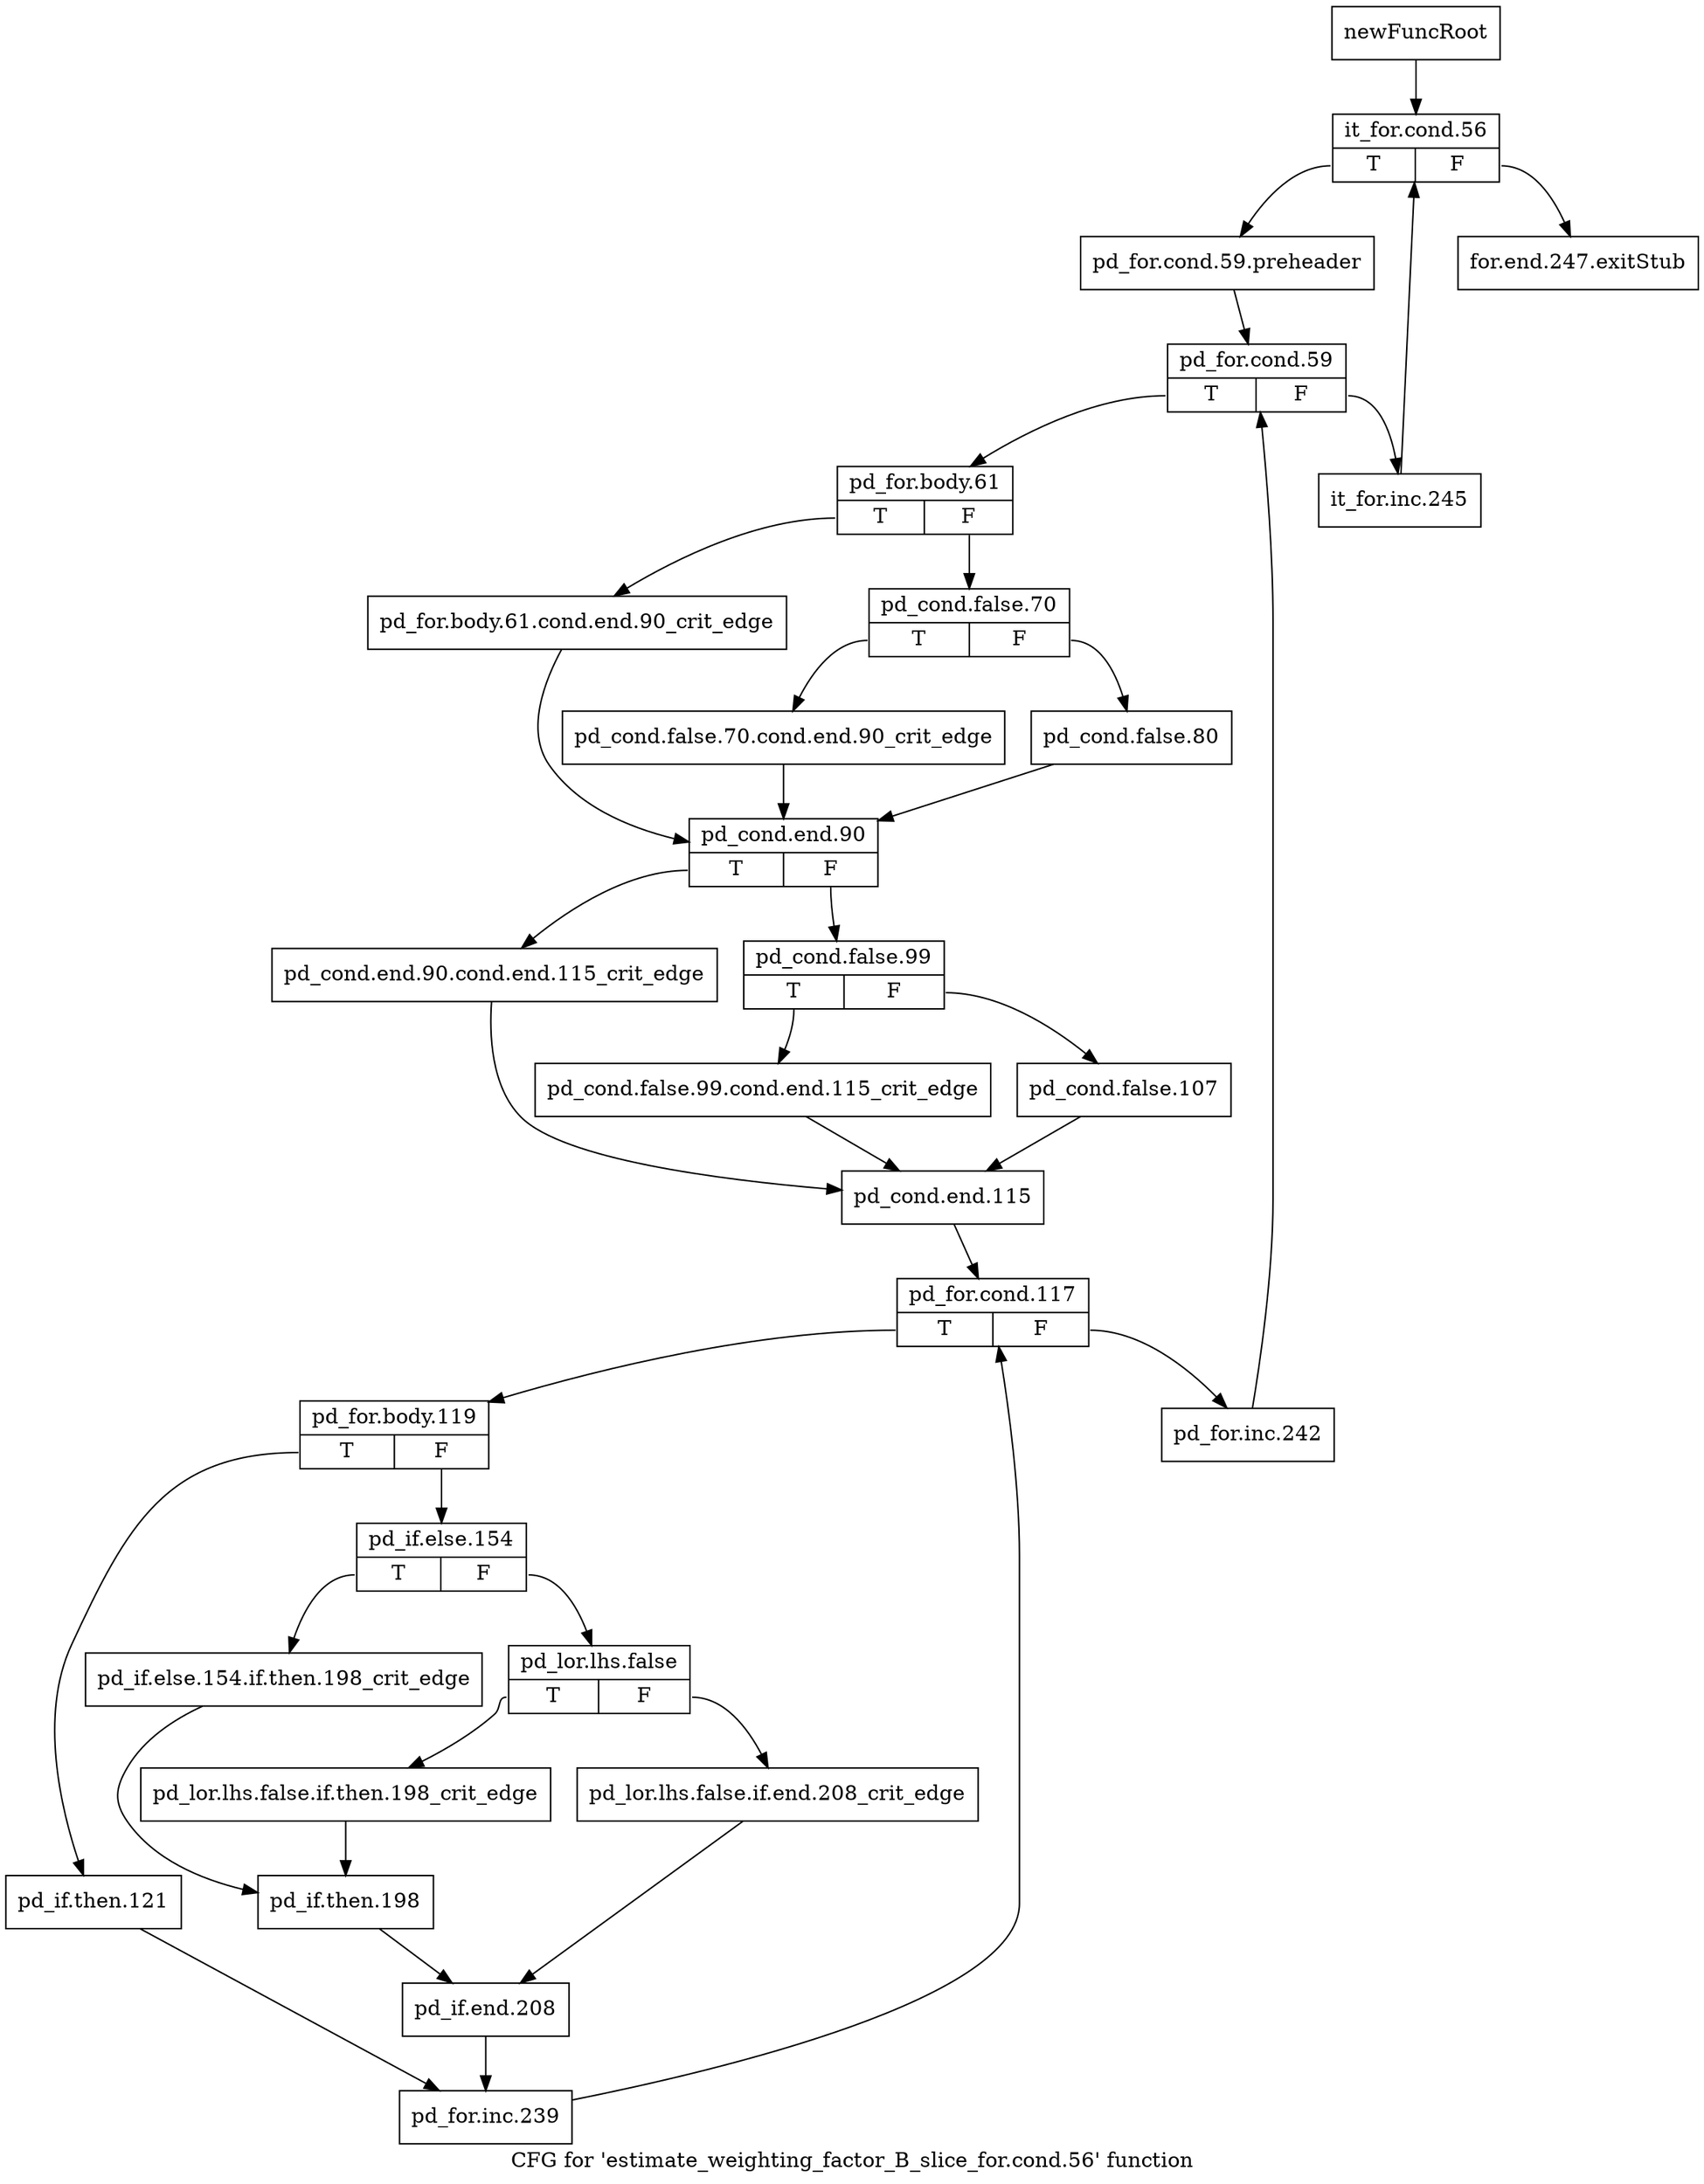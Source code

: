 digraph "CFG for 'estimate_weighting_factor_B_slice_for.cond.56' function" {
	label="CFG for 'estimate_weighting_factor_B_slice_for.cond.56' function";

	Node0x2feb7c0 [shape=record,label="{newFuncRoot}"];
	Node0x2feb7c0 -> Node0x2feb860;
	Node0x2feb810 [shape=record,label="{for.end.247.exitStub}"];
	Node0x2feb860 [shape=record,label="{it_for.cond.56|{<s0>T|<s1>F}}"];
	Node0x2feb860:s0 -> Node0x2feb8b0;
	Node0x2feb860:s1 -> Node0x2feb810;
	Node0x2feb8b0 [shape=record,label="{pd_for.cond.59.preheader}"];
	Node0x2feb8b0 -> Node0x2feb900;
	Node0x2feb900 [shape=record,label="{pd_for.cond.59|{<s0>T|<s1>F}}"];
	Node0x2feb900:s0 -> Node0x2feb9a0;
	Node0x2feb900:s1 -> Node0x2feb950;
	Node0x2feb950 [shape=record,label="{it_for.inc.245}"];
	Node0x2feb950 -> Node0x2feb860;
	Node0x2feb9a0 [shape=record,label="{pd_for.body.61|{<s0>T|<s1>F}}"];
	Node0x2feb9a0:s0 -> Node0x2febae0;
	Node0x2feb9a0:s1 -> Node0x2feb9f0;
	Node0x2feb9f0 [shape=record,label="{pd_cond.false.70|{<s0>T|<s1>F}}"];
	Node0x2feb9f0:s0 -> Node0x2feba90;
	Node0x2feb9f0:s1 -> Node0x2feba40;
	Node0x2feba40 [shape=record,label="{pd_cond.false.80}"];
	Node0x2feba40 -> Node0x2febb30;
	Node0x2feba90 [shape=record,label="{pd_cond.false.70.cond.end.90_crit_edge}"];
	Node0x2feba90 -> Node0x2febb30;
	Node0x2febae0 [shape=record,label="{pd_for.body.61.cond.end.90_crit_edge}"];
	Node0x2febae0 -> Node0x2febb30;
	Node0x2febb30 [shape=record,label="{pd_cond.end.90|{<s0>T|<s1>F}}"];
	Node0x2febb30:s0 -> Node0x2febc70;
	Node0x2febb30:s1 -> Node0x2febb80;
	Node0x2febb80 [shape=record,label="{pd_cond.false.99|{<s0>T|<s1>F}}"];
	Node0x2febb80:s0 -> Node0x2febc20;
	Node0x2febb80:s1 -> Node0x2febbd0;
	Node0x2febbd0 [shape=record,label="{pd_cond.false.107}"];
	Node0x2febbd0 -> Node0x2febcc0;
	Node0x2febc20 [shape=record,label="{pd_cond.false.99.cond.end.115_crit_edge}"];
	Node0x2febc20 -> Node0x2febcc0;
	Node0x2febc70 [shape=record,label="{pd_cond.end.90.cond.end.115_crit_edge}"];
	Node0x2febc70 -> Node0x2febcc0;
	Node0x2febcc0 [shape=record,label="{pd_cond.end.115}"];
	Node0x2febcc0 -> Node0x2febd10;
	Node0x2febd10 [shape=record,label="{pd_for.cond.117|{<s0>T|<s1>F}}"];
	Node0x2febd10:s0 -> Node0x2febdb0;
	Node0x2febd10:s1 -> Node0x2febd60;
	Node0x2febd60 [shape=record,label="{pd_for.inc.242}"];
	Node0x2febd60 -> Node0x2feb900;
	Node0x2febdb0 [shape=record,label="{pd_for.body.119|{<s0>T|<s1>F}}"];
	Node0x2febdb0:s0 -> Node0x2fec030;
	Node0x2febdb0:s1 -> Node0x2febe00;
	Node0x2febe00 [shape=record,label="{pd_if.else.154|{<s0>T|<s1>F}}"];
	Node0x2febe00:s0 -> Node0x2febf40;
	Node0x2febe00:s1 -> Node0x2febe50;
	Node0x2febe50 [shape=record,label="{pd_lor.lhs.false|{<s0>T|<s1>F}}"];
	Node0x2febe50:s0 -> Node0x2febef0;
	Node0x2febe50:s1 -> Node0x2febea0;
	Node0x2febea0 [shape=record,label="{pd_lor.lhs.false.if.end.208_crit_edge}"];
	Node0x2febea0 -> Node0x2febfe0;
	Node0x2febef0 [shape=record,label="{pd_lor.lhs.false.if.then.198_crit_edge}"];
	Node0x2febef0 -> Node0x2febf90;
	Node0x2febf40 [shape=record,label="{pd_if.else.154.if.then.198_crit_edge}"];
	Node0x2febf40 -> Node0x2febf90;
	Node0x2febf90 [shape=record,label="{pd_if.then.198}"];
	Node0x2febf90 -> Node0x2febfe0;
	Node0x2febfe0 [shape=record,label="{pd_if.end.208}"];
	Node0x2febfe0 -> Node0x2fec080;
	Node0x2fec030 [shape=record,label="{pd_if.then.121}"];
	Node0x2fec030 -> Node0x2fec080;
	Node0x2fec080 [shape=record,label="{pd_for.inc.239}"];
	Node0x2fec080 -> Node0x2febd10;
}
